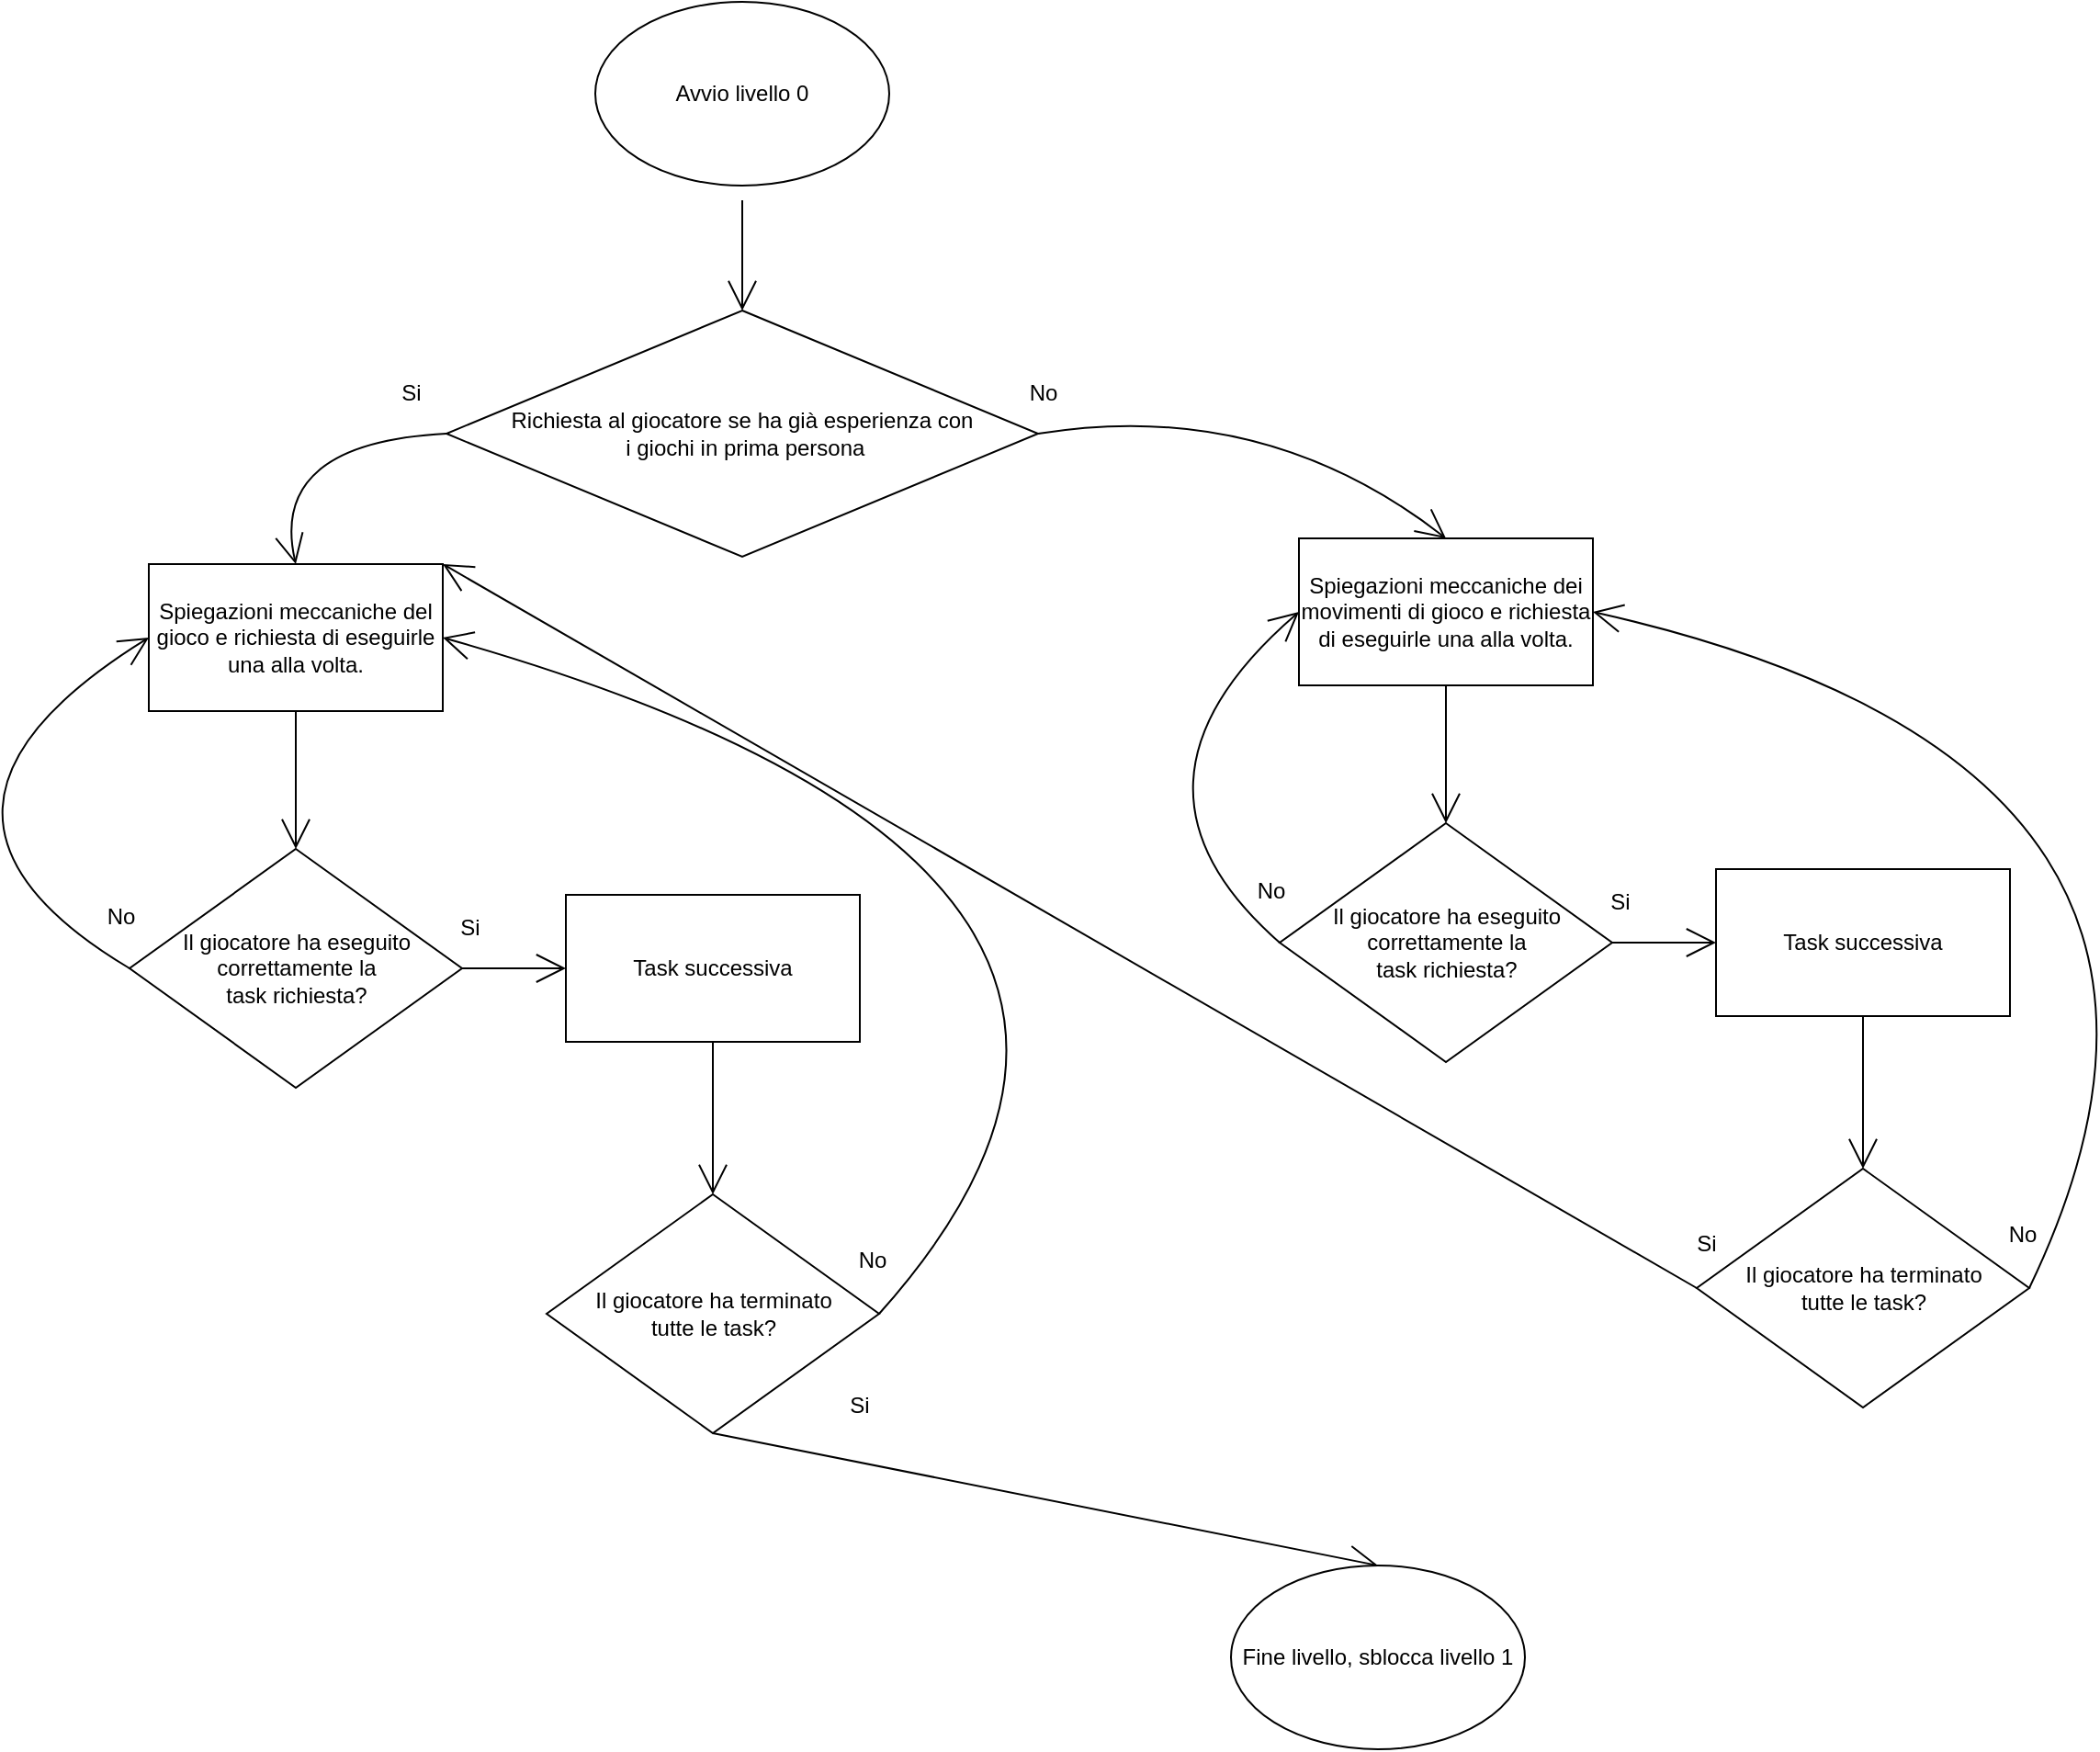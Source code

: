 <mxfile version="18.0.4" type="device"><diagram id="NWWPmYmxUIyY0qUSjtRS" name="Page-1"><mxGraphModel dx="860" dy="1156" grid="0" gridSize="10" guides="1" tooltips="1" connect="1" arrows="1" fold="1" page="0" pageScale="1" pageWidth="827" pageHeight="1169" math="0" shadow="0"><root><mxCell id="0"/><mxCell id="1" parent="0"/><mxCell id="93zQR50MocHav7xVQxxG-4" value="" style="edgeStyle=none;curved=1;rounded=0;orthogonalLoop=1;jettySize=auto;html=1;endArrow=open;startSize=14;endSize=14;sourcePerimeterSpacing=8;targetPerimeterSpacing=8;entryX=0.5;entryY=0;entryDx=0;entryDy=0;" parent="1" source="93zQR50MocHav7xVQxxG-3" target="qMOc94WAQccJYfBzVjtq-1" edge="1"><mxGeometry relative="1" as="geometry"><mxPoint x="212" y="150" as="targetPoint"/></mxGeometry></mxCell><mxCell id="93zQR50MocHav7xVQxxG-3" value="Avvio livello 0" style="ellipse;whiteSpace=wrap;html=1;hachureGap=4;" parent="1" vertex="1"><mxGeometry x="132" y="-11" width="160" height="100" as="geometry"/></mxCell><mxCell id="qMOc94WAQccJYfBzVjtq-1" value="&lt;font style=&quot;font-size: 12px;&quot;&gt;Richiesta al giocatore se ha già esperienza con&lt;br&gt;&amp;nbsp;i giochi in prima persona&lt;/font&gt;" style="rhombus;whiteSpace=wrap;html=1;hachureGap=4;" parent="1" vertex="1"><mxGeometry x="51" y="157" width="322" height="134" as="geometry"/></mxCell><mxCell id="qMOc94WAQccJYfBzVjtq-2" value="Spiegazioni meccaniche del gioco e richiesta di eseguirle una alla volta." style="rounded=0;whiteSpace=wrap;html=1;hachureGap=4;fontSize=12;" parent="1" vertex="1"><mxGeometry x="-111" y="295" width="160" height="80" as="geometry"/></mxCell><mxCell id="qMOc94WAQccJYfBzVjtq-4" value="" style="edgeStyle=none;orthogonalLoop=1;jettySize=auto;html=1;rounded=0;fontSize=12;endArrow=open;startSize=14;endSize=14;sourcePerimeterSpacing=8;targetPerimeterSpacing=8;curved=1;exitX=0;exitY=0.5;exitDx=0;exitDy=0;entryX=0.5;entryY=0;entryDx=0;entryDy=0;" parent="1" source="qMOc94WAQccJYfBzVjtq-1" target="qMOc94WAQccJYfBzVjtq-2" edge="1"><mxGeometry width="120" relative="1" as="geometry"><mxPoint x="264" y="143" as="sourcePoint"/><mxPoint x="384" y="143" as="targetPoint"/><Array as="points"><mxPoint x="-46" y="229"/></Array></mxGeometry></mxCell><mxCell id="qMOc94WAQccJYfBzVjtq-5" value="" style="edgeStyle=none;orthogonalLoop=1;jettySize=auto;html=1;rounded=0;fontSize=12;endArrow=open;startSize=14;endSize=14;sourcePerimeterSpacing=8;targetPerimeterSpacing=8;curved=1;exitX=1;exitY=0.5;exitDx=0;exitDy=0;entryX=0.5;entryY=0;entryDx=0;entryDy=0;" parent="1" source="qMOc94WAQccJYfBzVjtq-1" target="qMOc94WAQccJYfBzVjtq-21" edge="1"><mxGeometry width="120" relative="1" as="geometry"><mxPoint x="451" y="143" as="sourcePoint"/><mxPoint x="476" y="314" as="targetPoint"/><Array as="points"><mxPoint x="496" y="204"/></Array></mxGeometry></mxCell><mxCell id="qMOc94WAQccJYfBzVjtq-6" value="Si" style="text;strokeColor=none;fillColor=none;html=1;align=center;verticalAlign=middle;whiteSpace=wrap;rounded=0;hachureGap=4;fontSize=12;" parent="1" vertex="1"><mxGeometry x="2" y="187" width="60" height="30" as="geometry"/></mxCell><mxCell id="qMOc94WAQccJYfBzVjtq-7" value="No" style="text;strokeColor=none;fillColor=none;html=1;align=center;verticalAlign=middle;whiteSpace=wrap;rounded=0;hachureGap=4;fontSize=12;" parent="1" vertex="1"><mxGeometry x="346" y="187" width="60" height="30" as="geometry"/></mxCell><mxCell id="qMOc94WAQccJYfBzVjtq-8" value="Il giocatore ha eseguito correttamente la &lt;br&gt;task richiesta?" style="rhombus;whiteSpace=wrap;html=1;hachureGap=4;fontSize=12;" parent="1" vertex="1"><mxGeometry x="-121.5" y="450" width="181" height="130" as="geometry"/></mxCell><mxCell id="qMOc94WAQccJYfBzVjtq-9" value="" style="edgeStyle=none;orthogonalLoop=1;jettySize=auto;html=1;rounded=0;fontSize=12;endArrow=open;startSize=14;endSize=14;sourcePerimeterSpacing=8;targetPerimeterSpacing=8;curved=1;exitX=0.5;exitY=1;exitDx=0;exitDy=0;entryX=0.5;entryY=0;entryDx=0;entryDy=0;" parent="1" source="qMOc94WAQccJYfBzVjtq-2" target="qMOc94WAQccJYfBzVjtq-8" edge="1"><mxGeometry width="120" relative="1" as="geometry"><mxPoint x="126" y="218" as="sourcePoint"/><mxPoint x="246" y="218" as="targetPoint"/><Array as="points"/></mxGeometry></mxCell><mxCell id="qMOc94WAQccJYfBzVjtq-10" value="" style="edgeStyle=none;orthogonalLoop=1;jettySize=auto;html=1;rounded=0;fontSize=12;endArrow=open;startSize=14;endSize=14;sourcePerimeterSpacing=8;targetPerimeterSpacing=8;curved=1;exitX=1;exitY=0.5;exitDx=0;exitDy=0;entryX=0;entryY=0.5;entryDx=0;entryDy=0;" parent="1" source="qMOc94WAQccJYfBzVjtq-8" target="qMOc94WAQccJYfBzVjtq-14" edge="1"><mxGeometry width="120" relative="1" as="geometry"><mxPoint x="126" y="218" as="sourcePoint"/><mxPoint x="160" y="515" as="targetPoint"/><Array as="points"/></mxGeometry></mxCell><mxCell id="qMOc94WAQccJYfBzVjtq-11" value="Si" style="text;strokeColor=none;fillColor=none;html=1;align=center;verticalAlign=middle;whiteSpace=wrap;rounded=0;hachureGap=4;fontSize=12;" parent="1" vertex="1"><mxGeometry x="34" y="478" width="60" height="30" as="geometry"/></mxCell><mxCell id="qMOc94WAQccJYfBzVjtq-12" value="" style="edgeStyle=none;orthogonalLoop=1;jettySize=auto;html=1;rounded=0;fontSize=12;endArrow=open;startSize=14;endSize=14;sourcePerimeterSpacing=8;targetPerimeterSpacing=8;curved=1;exitX=0;exitY=0.5;exitDx=0;exitDy=0;entryX=0;entryY=0.5;entryDx=0;entryDy=0;" parent="1" source="qMOc94WAQccJYfBzVjtq-8" target="qMOc94WAQccJYfBzVjtq-2" edge="1"><mxGeometry width="120" relative="1" as="geometry"><mxPoint x="126" y="343" as="sourcePoint"/><mxPoint x="246" y="343" as="targetPoint"/><Array as="points"><mxPoint x="-264" y="430"/></Array></mxGeometry></mxCell><mxCell id="qMOc94WAQccJYfBzVjtq-13" value="No" style="text;strokeColor=none;fillColor=none;html=1;align=center;verticalAlign=middle;whiteSpace=wrap;rounded=0;hachureGap=4;fontSize=12;" parent="1" vertex="1"><mxGeometry x="-156" y="472" width="60" height="30" as="geometry"/></mxCell><mxCell id="qMOc94WAQccJYfBzVjtq-14" value="Task successiva" style="rounded=0;whiteSpace=wrap;html=1;hachureGap=4;fontSize=12;" parent="1" vertex="1"><mxGeometry x="116" y="475" width="160" height="80" as="geometry"/></mxCell><mxCell id="qMOc94WAQccJYfBzVjtq-15" value="Il giocatore ha terminato&lt;br&gt;tutte le task?" style="rhombus;whiteSpace=wrap;html=1;hachureGap=4;fontSize=12;" parent="1" vertex="1"><mxGeometry x="105.5" y="638" width="181" height="130" as="geometry"/></mxCell><mxCell id="qMOc94WAQccJYfBzVjtq-16" value="" style="edgeStyle=none;orthogonalLoop=1;jettySize=auto;html=1;rounded=0;fontSize=12;endArrow=open;startSize=14;endSize=14;sourcePerimeterSpacing=8;targetPerimeterSpacing=8;curved=1;exitX=0.5;exitY=1;exitDx=0;exitDy=0;entryX=0.5;entryY=0;entryDx=0;entryDy=0;" parent="1" source="qMOc94WAQccJYfBzVjtq-14" target="qMOc94WAQccJYfBzVjtq-15" edge="1"><mxGeometry width="120" relative="1" as="geometry"><mxPoint x="264" y="343" as="sourcePoint"/><mxPoint x="384" y="343" as="targetPoint"/><Array as="points"/></mxGeometry></mxCell><mxCell id="qMOc94WAQccJYfBzVjtq-17" value="" style="edgeStyle=none;orthogonalLoop=1;jettySize=auto;html=1;rounded=0;fontSize=12;endArrow=open;startSize=14;endSize=14;sourcePerimeterSpacing=8;targetPerimeterSpacing=8;curved=1;exitX=0.5;exitY=1;exitDx=0;exitDy=0;entryX=0.5;entryY=0;entryDx=0;entryDy=0;" parent="1" source="qMOc94WAQccJYfBzVjtq-15" target="qMOc94WAQccJYfBzVjtq-20" edge="1"><mxGeometry width="120" relative="1" as="geometry"><mxPoint x="264" y="724" as="sourcePoint"/><mxPoint x="243" y="878" as="targetPoint"/><Array as="points"/></mxGeometry></mxCell><mxCell id="qMOc94WAQccJYfBzVjtq-18" value="" style="edgeStyle=none;orthogonalLoop=1;jettySize=auto;html=1;rounded=0;fontSize=12;endArrow=open;startSize=14;endSize=14;sourcePerimeterSpacing=8;targetPerimeterSpacing=8;curved=1;exitX=1;exitY=0.5;exitDx=0;exitDy=0;entryX=1;entryY=0.5;entryDx=0;entryDy=0;" parent="1" source="qMOc94WAQccJYfBzVjtq-15" target="qMOc94WAQccJYfBzVjtq-2" edge="1"><mxGeometry width="120" relative="1" as="geometry"><mxPoint x="264" y="724" as="sourcePoint"/><mxPoint x="384" y="724" as="targetPoint"/><Array as="points"><mxPoint x="501" y="463"/></Array></mxGeometry></mxCell><mxCell id="qMOc94WAQccJYfBzVjtq-19" value="No" style="text;strokeColor=none;fillColor=none;html=1;align=center;verticalAlign=middle;whiteSpace=wrap;rounded=0;hachureGap=4;fontSize=12;" parent="1" vertex="1"><mxGeometry x="253" y="659" width="60" height="30" as="geometry"/></mxCell><mxCell id="qMOc94WAQccJYfBzVjtq-20" value="Fine livello, sblocca livello 1" style="ellipse;whiteSpace=wrap;html=1;hachureGap=4;fontSize=12;" parent="1" vertex="1"><mxGeometry x="478" y="840" width="160" height="100" as="geometry"/></mxCell><mxCell id="qMOc94WAQccJYfBzVjtq-21" value="Spiegazioni meccaniche dei movimenti di gioco e richiesta di eseguirle una alla volta." style="rounded=0;whiteSpace=wrap;html=1;hachureGap=4;fontSize=12;" parent="1" vertex="1"><mxGeometry x="515" y="281" width="160" height="80" as="geometry"/></mxCell><mxCell id="qMOc94WAQccJYfBzVjtq-22" value="Il giocatore ha eseguito correttamente la &lt;br&gt;task richiesta?" style="rhombus;whiteSpace=wrap;html=1;hachureGap=4;fontSize=12;" parent="1" vertex="1"><mxGeometry x="504.5" y="436" width="181" height="130" as="geometry"/></mxCell><mxCell id="qMOc94WAQccJYfBzVjtq-23" value="" style="edgeStyle=none;orthogonalLoop=1;jettySize=auto;html=1;rounded=0;fontSize=12;endArrow=open;startSize=14;endSize=14;sourcePerimeterSpacing=8;targetPerimeterSpacing=8;curved=1;exitX=0.5;exitY=1;exitDx=0;exitDy=0;entryX=0.5;entryY=0;entryDx=0;entryDy=0;" parent="1" source="qMOc94WAQccJYfBzVjtq-21" target="qMOc94WAQccJYfBzVjtq-22" edge="1"><mxGeometry width="120" relative="1" as="geometry"><mxPoint x="752" y="204" as="sourcePoint"/><mxPoint x="872" y="204" as="targetPoint"/><Array as="points"/></mxGeometry></mxCell><mxCell id="qMOc94WAQccJYfBzVjtq-24" value="" style="edgeStyle=none;orthogonalLoop=1;jettySize=auto;html=1;rounded=0;fontSize=12;endArrow=open;startSize=14;endSize=14;sourcePerimeterSpacing=8;targetPerimeterSpacing=8;curved=1;exitX=1;exitY=0.5;exitDx=0;exitDy=0;entryX=0;entryY=0.5;entryDx=0;entryDy=0;" parent="1" source="qMOc94WAQccJYfBzVjtq-22" target="qMOc94WAQccJYfBzVjtq-27" edge="1"><mxGeometry width="120" relative="1" as="geometry"><mxPoint x="752" y="204" as="sourcePoint"/><mxPoint x="786" y="501" as="targetPoint"/><Array as="points"/></mxGeometry></mxCell><mxCell id="qMOc94WAQccJYfBzVjtq-25" value="Si" style="text;strokeColor=none;fillColor=none;html=1;align=center;verticalAlign=middle;whiteSpace=wrap;rounded=0;hachureGap=4;fontSize=12;" parent="1" vertex="1"><mxGeometry x="660" y="464" width="60" height="30" as="geometry"/></mxCell><mxCell id="qMOc94WAQccJYfBzVjtq-26" value="No" style="text;strokeColor=none;fillColor=none;html=1;align=center;verticalAlign=middle;whiteSpace=wrap;rounded=0;hachureGap=4;fontSize=12;" parent="1" vertex="1"><mxGeometry x="470" y="458" width="60" height="30" as="geometry"/></mxCell><mxCell id="qMOc94WAQccJYfBzVjtq-27" value="Task successiva" style="rounded=0;whiteSpace=wrap;html=1;hachureGap=4;fontSize=12;" parent="1" vertex="1"><mxGeometry x="742" y="461" width="160" height="80" as="geometry"/></mxCell><mxCell id="qMOc94WAQccJYfBzVjtq-28" value="Il giocatore ha terminato&lt;br&gt;tutte le task?" style="rhombus;whiteSpace=wrap;html=1;hachureGap=4;fontSize=12;" parent="1" vertex="1"><mxGeometry x="731.5" y="624" width="181" height="130" as="geometry"/></mxCell><mxCell id="qMOc94WAQccJYfBzVjtq-29" value="" style="edgeStyle=none;orthogonalLoop=1;jettySize=auto;html=1;rounded=0;fontSize=12;endArrow=open;startSize=14;endSize=14;sourcePerimeterSpacing=8;targetPerimeterSpacing=8;curved=1;exitX=0.5;exitY=1;exitDx=0;exitDy=0;entryX=0.5;entryY=0;entryDx=0;entryDy=0;" parent="1" source="qMOc94WAQccJYfBzVjtq-27" target="qMOc94WAQccJYfBzVjtq-28" edge="1"><mxGeometry width="120" relative="1" as="geometry"><mxPoint x="890" y="329" as="sourcePoint"/><mxPoint x="1010" y="329" as="targetPoint"/><Array as="points"/></mxGeometry></mxCell><mxCell id="qMOc94WAQccJYfBzVjtq-30" value="No" style="text;strokeColor=none;fillColor=none;html=1;align=center;verticalAlign=middle;whiteSpace=wrap;rounded=0;hachureGap=4;fontSize=12;" parent="1" vertex="1"><mxGeometry x="879" y="645" width="60" height="30" as="geometry"/></mxCell><mxCell id="qMOc94WAQccJYfBzVjtq-31" value="" style="edgeStyle=none;orthogonalLoop=1;jettySize=auto;html=1;rounded=0;fontSize=12;endArrow=open;startSize=14;endSize=14;sourcePerimeterSpacing=8;targetPerimeterSpacing=8;curved=1;exitX=1;exitY=0.5;exitDx=0;exitDy=0;entryX=1;entryY=0.5;entryDx=0;entryDy=0;" parent="1" source="qMOc94WAQccJYfBzVjtq-28" target="qMOc94WAQccJYfBzVjtq-21" edge="1"><mxGeometry width="120" relative="1" as="geometry"><mxPoint x="616" y="501" as="sourcePoint"/><mxPoint x="736" y="501" as="targetPoint"/><Array as="points"><mxPoint x="1049" y="405"/></Array></mxGeometry></mxCell><mxCell id="qMOc94WAQccJYfBzVjtq-32" value="" style="edgeStyle=none;orthogonalLoop=1;jettySize=auto;html=1;rounded=0;fontSize=12;endArrow=open;startSize=14;endSize=14;sourcePerimeterSpacing=8;targetPerimeterSpacing=8;curved=1;exitX=0;exitY=0.5;exitDx=0;exitDy=0;entryX=0;entryY=0.5;entryDx=0;entryDy=0;" parent="1" source="qMOc94WAQccJYfBzVjtq-22" target="qMOc94WAQccJYfBzVjtq-21" edge="1"><mxGeometry width="120" relative="1" as="geometry"><mxPoint x="616" y="501" as="sourcePoint"/><mxPoint x="736" y="501" as="targetPoint"/><Array as="points"><mxPoint x="406" y="415"/></Array></mxGeometry></mxCell><mxCell id="qMOc94WAQccJYfBzVjtq-33" value="Si" style="text;strokeColor=none;fillColor=none;html=1;align=center;verticalAlign=middle;whiteSpace=wrap;rounded=0;hachureGap=4;fontSize=12;" parent="1" vertex="1"><mxGeometry x="246" y="738" width="60" height="30" as="geometry"/></mxCell><mxCell id="qMOc94WAQccJYfBzVjtq-34" value="Si" style="text;strokeColor=none;fillColor=none;html=1;align=center;verticalAlign=middle;whiteSpace=wrap;rounded=0;hachureGap=4;fontSize=12;" parent="1" vertex="1"><mxGeometry x="707" y="650" width="60" height="30" as="geometry"/></mxCell><mxCell id="qMOc94WAQccJYfBzVjtq-35" value="" style="edgeStyle=none;orthogonalLoop=1;jettySize=auto;html=1;rounded=0;fontSize=12;endArrow=open;startSize=14;endSize=14;sourcePerimeterSpacing=8;targetPerimeterSpacing=8;curved=1;exitX=0;exitY=0.5;exitDx=0;exitDy=0;entryX=1;entryY=0;entryDx=0;entryDy=0;" parent="1" source="qMOc94WAQccJYfBzVjtq-28" target="qMOc94WAQccJYfBzVjtq-2" edge="1"><mxGeometry width="120" relative="1" as="geometry"><mxPoint x="523" y="626" as="sourcePoint"/><mxPoint x="643" y="626" as="targetPoint"/><Array as="points"/></mxGeometry></mxCell></root></mxGraphModel></diagram></mxfile>